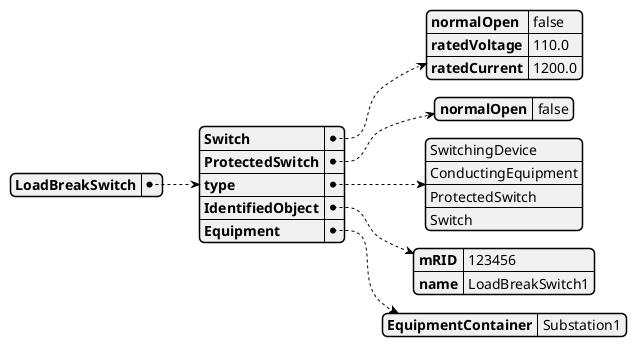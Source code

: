 @startjson
{
  "LoadBreakSwitch": {
    "Switch": {
      "normalOpen": "false",
      "ratedVoltage": "110.0",
      "ratedCurrent": "1200.0"
    },
    "ProtectedSwitch": {
      "normalOpen": "false"
    },
    "type": [
      "SwitchingDevice",
      "ConductingEquipment",
      "ProtectedSwitch",
      "Switch"
    ],
    "IdentifiedObject": {
      "mRID": "123456",
      "name": "LoadBreakSwitch1"
    },
    "Equipment": {
      "EquipmentContainer": "Substation1"
    }
  }
}
@endjson
